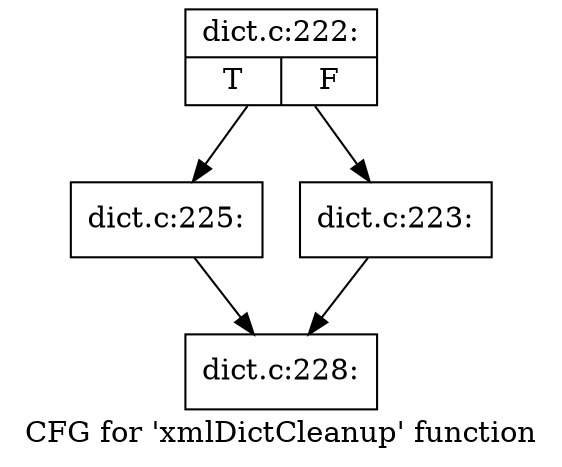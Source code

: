 digraph "CFG for 'xmlDictCleanup' function" {
	label="CFG for 'xmlDictCleanup' function";

	Node0x4894580 [shape=record,label="{dict.c:222:|{<s0>T|<s1>F}}"];
	Node0x4894580 -> Node0x48972e0;
	Node0x4894580 -> Node0x488f110;
	Node0x488f110 [shape=record,label="{dict.c:223:}"];
	Node0x488f110 -> Node0x4897170;
	Node0x48972e0 [shape=record,label="{dict.c:225:}"];
	Node0x48972e0 -> Node0x4897170;
	Node0x4897170 [shape=record,label="{dict.c:228:}"];
}
